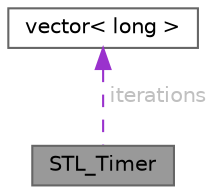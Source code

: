 digraph "STL_Timer"
{
 // LATEX_PDF_SIZE
  bgcolor="transparent";
  edge [fontname=Helvetica,fontsize=10,labelfontname=Helvetica,labelfontsize=10];
  node [fontname=Helvetica,fontsize=10,shape=box,height=0.2,width=0.4];
  Node1 [id="Node000001",label="STL_Timer",height=0.2,width=0.4,color="gray40", fillcolor="grey60", style="filled", fontcolor="black",tooltip=" "];
  Node2 -> Node1 [id="edge1_Node000001_Node000002",dir="back",color="darkorchid3",style="dashed",tooltip=" ",label=" iterations",fontcolor="grey" ];
  Node2 [id="Node000002",label="vector\< long \>",height=0.2,width=0.4,color="gray40", fillcolor="white", style="filled",URL="$structvector.html",tooltip=" "];
}
